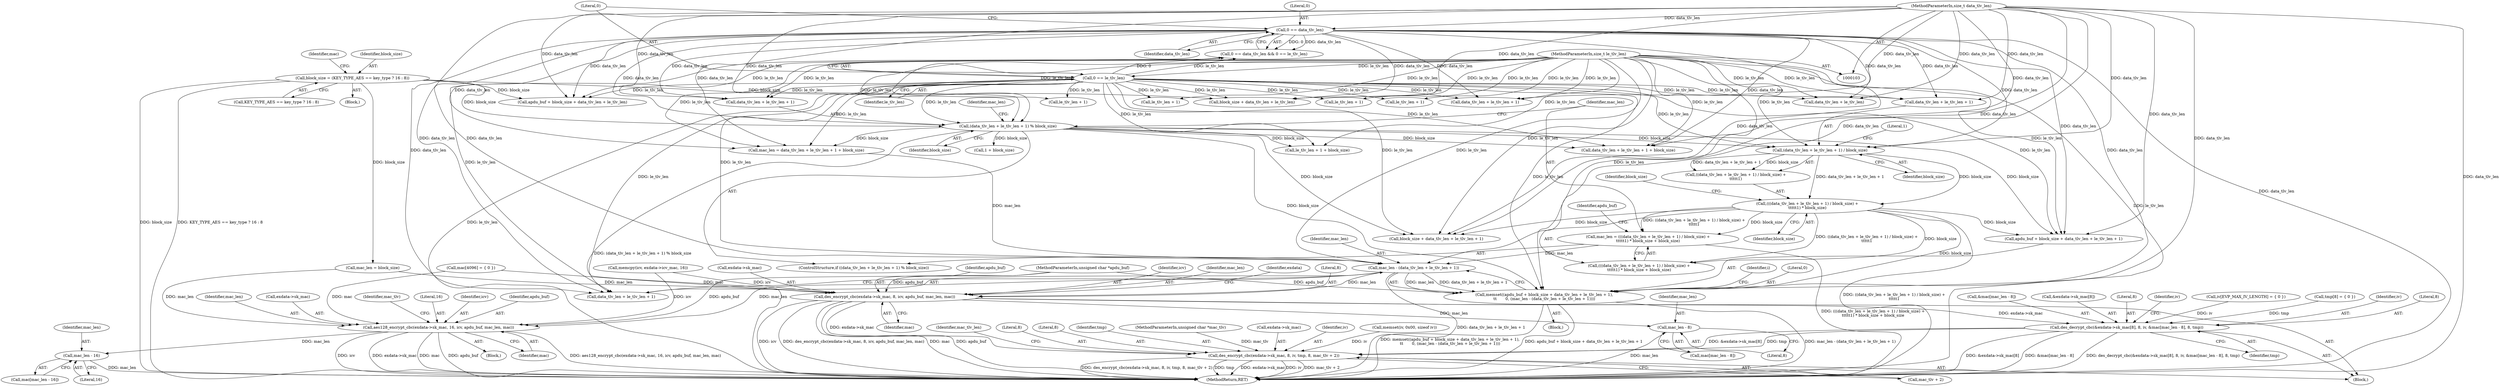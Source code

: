 digraph "0_OpenSC_8fe377e93b4b56060e5bbfb6f3142ceaeca744fa_6@integer" {
"1000187" [label="(Call,mac_len = (((data_tlv_len + le_tlv_len + 1) / block_size) +\n\t\t\t\t\t1) * block_size + block_size)"];
"1000190" [label="(Call,(((data_tlv_len + le_tlv_len + 1) / block_size) +\n\t\t\t\t\t1) * block_size)"];
"1000192" [label="(Call,(data_tlv_len + le_tlv_len + 1) / block_size)"];
"1000106" [label="(MethodParameterIn,size_t data_tlv_len)"];
"1000157" [label="(Call,0 == data_tlv_len)"];
"1000107" [label="(MethodParameterIn,size_t le_tlv_len)"];
"1000160" [label="(Call,0 == le_tlv_len)"];
"1000180" [label="(Call,(data_tlv_len + le_tlv_len + 1) % block_size)"];
"1000113" [label="(Call,block_size = (KEY_TYPE_AES == key_type ? 16 : 8))"];
"1000223" [label="(Call,mac_len - (data_tlv_len + le_tlv_len + 1))"];
"1000212" [label="(Call,memset((apdu_buf + block_size + data_tlv_len + le_tlv_len + 1),\n\t\t       0, (mac_len - (data_tlv_len + le_tlv_len + 1))))"];
"1000278" [label="(Call,aes128_encrypt_cbc(exdata->sk_mac, 16, icv, apdu_buf, mac_len, mac))"];
"1000294" [label="(Call,mac_len - 16)"];
"1000306" [label="(Call,des_encrypt_cbc(exdata->sk_mac, 8, icv, apdu_buf, mac_len, mac))"];
"1000315" [label="(Call,des_decrypt_cbc(&exdata->sk_mac[8], 8, iv, &mac[mac_len - 8], 8, tmp))"];
"1000337" [label="(Call,des_encrypt_cbc(exdata->sk_mac, 8, iv, tmp, 8, mac_tlv + 2))"];
"1000327" [label="(Call,mac_len - 8)"];
"1000292" [label="(Call,mac[mac_len - 16])"];
"1000315" [label="(Call,des_decrypt_cbc(&exdata->sk_mac[8], 8, iv, &mac[mac_len - 8], 8, tmp))"];
"1000311" [label="(Identifier,icv)"];
"1000314" [label="(Identifier,mac)"];
"1000186" [label="(Identifier,block_size)"];
"1000232" [label="(Identifier,i)"];
"1000212" [label="(Call,memset((apdu_buf + block_size + data_tlv_len + le_tlv_len + 1),\n\t\t       0, (mac_len - (data_tlv_len + le_tlv_len + 1))))"];
"1000301" [label="(Call,iv[EVP_MAX_IV_LENGTH] = { 0 })"];
"1000277" [label="(Block,)"];
"1000213" [label="(Call,apdu_buf + block_size + data_tlv_len + le_tlv_len + 1)"];
"1000219" [label="(Call,le_tlv_len + 1)"];
"1000156" [label="(Call,0 == data_tlv_len && 0 == le_tlv_len)"];
"1000217" [label="(Call,data_tlv_len + le_tlv_len + 1)"];
"1000344" [label="(Literal,8)"];
"1000162" [label="(Identifier,le_tlv_len)"];
"1000304" [label="(Call,tmp[8] = { 0 })"];
"1000195" [label="(Call,le_tlv_len + 1)"];
"1000115" [label="(Call,KEY_TYPE_AES == key_type ? 16 : 8)"];
"1000179" [label="(ControlStructure,if ((data_tlv_len + le_tlv_len + 1) % block_size))"];
"1000306" [label="(Call,des_encrypt_cbc(exdata->sk_mac, 8, icv, apdu_buf, mac_len, mac))"];
"1000114" [label="(Identifier,block_size)"];
"1000313" [label="(Identifier,mac_len)"];
"1000209" [label="(Call,1 + block_size)"];
"1000356" [label="(MethodReturn,RET)"];
"1000328" [label="(Identifier,mac_len)"];
"1000123" [label="(Identifier,mac)"];
"1000227" [label="(Call,le_tlv_len + 1)"];
"1000325" [label="(Call,mac[mac_len - 8])"];
"1000319" [label="(Identifier,exdata)"];
"1000331" [label="(Identifier,tmp)"];
"1000215" [label="(Call,block_size + data_tlv_len + le_tlv_len + 1)"];
"1000205" [label="(Call,data_tlv_len + le_tlv_len + 1 + block_size)"];
"1000171" [label="(Call,apdu_buf + block_size + data_tlv_len + le_tlv_len)"];
"1000323" [label="(Identifier,iv)"];
"1000189" [label="(Call,(((data_tlv_len + le_tlv_len + 1) / block_size) +\n\t\t\t\t\t1) * block_size + block_size)"];
"1000161" [label="(Literal,0)"];
"1000164" [label="(Call,mac_len = block_size)"];
"1000160" [label="(Call,0 == le_tlv_len)"];
"1000200" [label="(Identifier,block_size)"];
"1000341" [label="(Literal,8)"];
"1000168" [label="(Block,)"];
"1000192" [label="(Call,(data_tlv_len + le_tlv_len + 1) / block_size)"];
"1000343" [label="(Identifier,tmp)"];
"1000310" [label="(Literal,8)"];
"1000296" [label="(Literal,16)"];
"1000285" [label="(Identifier,mac_len)"];
"1000279" [label="(Call,exdata->sk_mac)"];
"1000175" [label="(Call,data_tlv_len + le_tlv_len)"];
"1000224" [label="(Identifier,mac_len)"];
"1000330" [label="(Literal,8)"];
"1000345" [label="(Call,mac_tlv + 2)"];
"1000122" [label="(Call,mac[4096] = { 0 })"];
"1000294" [label="(Call,mac_len - 16)"];
"1000222" [label="(Literal,0)"];
"1000157" [label="(Call,0 == data_tlv_len)"];
"1000111" [label="(Block,)"];
"1000204" [label="(Identifier,mac_len)"];
"1000190" [label="(Call,(((data_tlv_len + le_tlv_len + 1) / block_size) +\n\t\t\t\t\t1) * block_size)"];
"1000337" [label="(Call,des_encrypt_cbc(exdata->sk_mac, 8, iv, tmp, 8, mac_tlv + 2))"];
"1000108" [label="(MethodParameterIn,unsigned char *mac_tlv)"];
"1000289" [label="(Identifier,mac_tlv)"];
"1000299" [label="(Block,)"];
"1000183" [label="(Call,le_tlv_len + 1)"];
"1000107" [label="(MethodParameterIn,size_t le_tlv_len)"];
"1000106" [label="(MethodParameterIn,size_t data_tlv_len)"];
"1000282" [label="(Literal,16)"];
"1000329" [label="(Literal,8)"];
"1000338" [label="(Call,exdata->sk_mac)"];
"1000283" [label="(Identifier,icv)"];
"1000105" [label="(MethodParameterIn,unsigned char *apdu_buf)"];
"1000158" [label="(Literal,0)"];
"1000342" [label="(Identifier,iv)"];
"1000324" [label="(Call,&mac[mac_len - 8])"];
"1000278" [label="(Call,aes128_encrypt_cbc(exdata->sk_mac, 16, icv, apdu_buf, mac_len, mac))"];
"1000327" [label="(Call,mac_len - 8)"];
"1000188" [label="(Identifier,mac_len)"];
"1000307" [label="(Call,exdata->sk_mac)"];
"1000198" [label="(Identifier,block_size)"];
"1000316" [label="(Call,&exdata->sk_mac[8])"];
"1000267" [label="(Call,memcpy(icv, exdata->icv_mac, 16))"];
"1000191" [label="(Call,((data_tlv_len + le_tlv_len + 1) / block_size) +\n\t\t\t\t\t1)"];
"1000223" [label="(Call,mac_len - (data_tlv_len + le_tlv_len + 1))"];
"1000332" [label="(Call,memset(iv, 0x00, sizeof iv))"];
"1000180" [label="(Call,(data_tlv_len + le_tlv_len + 1) % block_size)"];
"1000284" [label="(Identifier,apdu_buf)"];
"1000225" [label="(Call,data_tlv_len + le_tlv_len + 1)"];
"1000295" [label="(Identifier,mac_len)"];
"1000286" [label="(Identifier,mac)"];
"1000113" [label="(Call,block_size = (KEY_TYPE_AES == key_type ? 16 : 8))"];
"1000214" [label="(Identifier,apdu_buf)"];
"1000203" [label="(Call,mac_len = data_tlv_len + le_tlv_len + 1 + block_size)"];
"1000312" [label="(Identifier,apdu_buf)"];
"1000207" [label="(Call,le_tlv_len + 1 + block_size)"];
"1000159" [label="(Identifier,data_tlv_len)"];
"1000187" [label="(Call,mac_len = (((data_tlv_len + le_tlv_len + 1) / block_size) +\n\t\t\t\t\t1) * block_size + block_size)"];
"1000322" [label="(Literal,8)"];
"1000350" [label="(Identifier,mac_tlv_len)"];
"1000201" [label="(Identifier,block_size)"];
"1000173" [label="(Call,block_size + data_tlv_len + le_tlv_len)"];
"1000333" [label="(Identifier,iv)"];
"1000199" [label="(Literal,1)"];
"1000193" [label="(Call,data_tlv_len + le_tlv_len + 1)"];
"1000181" [label="(Call,data_tlv_len + le_tlv_len + 1)"];
"1000187" -> "1000179"  [label="AST: "];
"1000187" -> "1000189"  [label="CFG: "];
"1000188" -> "1000187"  [label="AST: "];
"1000189" -> "1000187"  [label="AST: "];
"1000214" -> "1000187"  [label="CFG: "];
"1000187" -> "1000356"  [label="DDG: (((data_tlv_len + le_tlv_len + 1) / block_size) +\n\t\t\t\t\t1) * block_size + block_size"];
"1000190" -> "1000187"  [label="DDG: ((data_tlv_len + le_tlv_len + 1) / block_size) +\n\t\t\t\t\t1"];
"1000190" -> "1000187"  [label="DDG: block_size"];
"1000187" -> "1000223"  [label="DDG: mac_len"];
"1000190" -> "1000189"  [label="AST: "];
"1000190" -> "1000200"  [label="CFG: "];
"1000191" -> "1000190"  [label="AST: "];
"1000200" -> "1000190"  [label="AST: "];
"1000201" -> "1000190"  [label="CFG: "];
"1000190" -> "1000356"  [label="DDG: ((data_tlv_len + le_tlv_len + 1) / block_size) +\n\t\t\t\t\t1"];
"1000190" -> "1000189"  [label="DDG: ((data_tlv_len + le_tlv_len + 1) / block_size) +\n\t\t\t\t\t1"];
"1000190" -> "1000189"  [label="DDG: block_size"];
"1000192" -> "1000190"  [label="DDG: data_tlv_len + le_tlv_len + 1"];
"1000192" -> "1000190"  [label="DDG: block_size"];
"1000190" -> "1000212"  [label="DDG: block_size"];
"1000190" -> "1000213"  [label="DDG: block_size"];
"1000190" -> "1000215"  [label="DDG: block_size"];
"1000192" -> "1000191"  [label="AST: "];
"1000192" -> "1000198"  [label="CFG: "];
"1000193" -> "1000192"  [label="AST: "];
"1000198" -> "1000192"  [label="AST: "];
"1000199" -> "1000192"  [label="CFG: "];
"1000192" -> "1000191"  [label="DDG: data_tlv_len + le_tlv_len + 1"];
"1000192" -> "1000191"  [label="DDG: block_size"];
"1000106" -> "1000192"  [label="DDG: data_tlv_len"];
"1000157" -> "1000192"  [label="DDG: data_tlv_len"];
"1000107" -> "1000192"  [label="DDG: le_tlv_len"];
"1000160" -> "1000192"  [label="DDG: le_tlv_len"];
"1000180" -> "1000192"  [label="DDG: block_size"];
"1000106" -> "1000103"  [label="AST: "];
"1000106" -> "1000356"  [label="DDG: data_tlv_len"];
"1000106" -> "1000157"  [label="DDG: data_tlv_len"];
"1000106" -> "1000171"  [label="DDG: data_tlv_len"];
"1000106" -> "1000173"  [label="DDG: data_tlv_len"];
"1000106" -> "1000175"  [label="DDG: data_tlv_len"];
"1000106" -> "1000180"  [label="DDG: data_tlv_len"];
"1000106" -> "1000181"  [label="DDG: data_tlv_len"];
"1000106" -> "1000193"  [label="DDG: data_tlv_len"];
"1000106" -> "1000203"  [label="DDG: data_tlv_len"];
"1000106" -> "1000205"  [label="DDG: data_tlv_len"];
"1000106" -> "1000212"  [label="DDG: data_tlv_len"];
"1000106" -> "1000213"  [label="DDG: data_tlv_len"];
"1000106" -> "1000215"  [label="DDG: data_tlv_len"];
"1000106" -> "1000217"  [label="DDG: data_tlv_len"];
"1000106" -> "1000223"  [label="DDG: data_tlv_len"];
"1000106" -> "1000225"  [label="DDG: data_tlv_len"];
"1000157" -> "1000156"  [label="AST: "];
"1000157" -> "1000159"  [label="CFG: "];
"1000158" -> "1000157"  [label="AST: "];
"1000159" -> "1000157"  [label="AST: "];
"1000161" -> "1000157"  [label="CFG: "];
"1000156" -> "1000157"  [label="CFG: "];
"1000157" -> "1000356"  [label="DDG: data_tlv_len"];
"1000157" -> "1000156"  [label="DDG: 0"];
"1000157" -> "1000156"  [label="DDG: data_tlv_len"];
"1000157" -> "1000171"  [label="DDG: data_tlv_len"];
"1000157" -> "1000173"  [label="DDG: data_tlv_len"];
"1000157" -> "1000175"  [label="DDG: data_tlv_len"];
"1000157" -> "1000180"  [label="DDG: data_tlv_len"];
"1000157" -> "1000181"  [label="DDG: data_tlv_len"];
"1000157" -> "1000193"  [label="DDG: data_tlv_len"];
"1000157" -> "1000203"  [label="DDG: data_tlv_len"];
"1000157" -> "1000205"  [label="DDG: data_tlv_len"];
"1000157" -> "1000212"  [label="DDG: data_tlv_len"];
"1000157" -> "1000213"  [label="DDG: data_tlv_len"];
"1000157" -> "1000215"  [label="DDG: data_tlv_len"];
"1000157" -> "1000217"  [label="DDG: data_tlv_len"];
"1000157" -> "1000223"  [label="DDG: data_tlv_len"];
"1000157" -> "1000225"  [label="DDG: data_tlv_len"];
"1000107" -> "1000103"  [label="AST: "];
"1000107" -> "1000356"  [label="DDG: le_tlv_len"];
"1000107" -> "1000160"  [label="DDG: le_tlv_len"];
"1000107" -> "1000171"  [label="DDG: le_tlv_len"];
"1000107" -> "1000173"  [label="DDG: le_tlv_len"];
"1000107" -> "1000175"  [label="DDG: le_tlv_len"];
"1000107" -> "1000180"  [label="DDG: le_tlv_len"];
"1000107" -> "1000181"  [label="DDG: le_tlv_len"];
"1000107" -> "1000183"  [label="DDG: le_tlv_len"];
"1000107" -> "1000193"  [label="DDG: le_tlv_len"];
"1000107" -> "1000195"  [label="DDG: le_tlv_len"];
"1000107" -> "1000203"  [label="DDG: le_tlv_len"];
"1000107" -> "1000205"  [label="DDG: le_tlv_len"];
"1000107" -> "1000207"  [label="DDG: le_tlv_len"];
"1000107" -> "1000212"  [label="DDG: le_tlv_len"];
"1000107" -> "1000213"  [label="DDG: le_tlv_len"];
"1000107" -> "1000215"  [label="DDG: le_tlv_len"];
"1000107" -> "1000217"  [label="DDG: le_tlv_len"];
"1000107" -> "1000219"  [label="DDG: le_tlv_len"];
"1000107" -> "1000223"  [label="DDG: le_tlv_len"];
"1000107" -> "1000225"  [label="DDG: le_tlv_len"];
"1000107" -> "1000227"  [label="DDG: le_tlv_len"];
"1000160" -> "1000156"  [label="AST: "];
"1000160" -> "1000162"  [label="CFG: "];
"1000161" -> "1000160"  [label="AST: "];
"1000162" -> "1000160"  [label="AST: "];
"1000156" -> "1000160"  [label="CFG: "];
"1000160" -> "1000356"  [label="DDG: le_tlv_len"];
"1000160" -> "1000156"  [label="DDG: 0"];
"1000160" -> "1000156"  [label="DDG: le_tlv_len"];
"1000160" -> "1000171"  [label="DDG: le_tlv_len"];
"1000160" -> "1000173"  [label="DDG: le_tlv_len"];
"1000160" -> "1000175"  [label="DDG: le_tlv_len"];
"1000160" -> "1000180"  [label="DDG: le_tlv_len"];
"1000160" -> "1000181"  [label="DDG: le_tlv_len"];
"1000160" -> "1000183"  [label="DDG: le_tlv_len"];
"1000160" -> "1000193"  [label="DDG: le_tlv_len"];
"1000160" -> "1000195"  [label="DDG: le_tlv_len"];
"1000160" -> "1000203"  [label="DDG: le_tlv_len"];
"1000160" -> "1000205"  [label="DDG: le_tlv_len"];
"1000160" -> "1000207"  [label="DDG: le_tlv_len"];
"1000160" -> "1000212"  [label="DDG: le_tlv_len"];
"1000160" -> "1000213"  [label="DDG: le_tlv_len"];
"1000160" -> "1000215"  [label="DDG: le_tlv_len"];
"1000160" -> "1000217"  [label="DDG: le_tlv_len"];
"1000160" -> "1000219"  [label="DDG: le_tlv_len"];
"1000160" -> "1000223"  [label="DDG: le_tlv_len"];
"1000160" -> "1000225"  [label="DDG: le_tlv_len"];
"1000160" -> "1000227"  [label="DDG: le_tlv_len"];
"1000180" -> "1000179"  [label="AST: "];
"1000180" -> "1000186"  [label="CFG: "];
"1000181" -> "1000180"  [label="AST: "];
"1000186" -> "1000180"  [label="AST: "];
"1000188" -> "1000180"  [label="CFG: "];
"1000204" -> "1000180"  [label="CFG: "];
"1000180" -> "1000356"  [label="DDG: (data_tlv_len + le_tlv_len + 1) % block_size"];
"1000113" -> "1000180"  [label="DDG: block_size"];
"1000180" -> "1000203"  [label="DDG: block_size"];
"1000180" -> "1000205"  [label="DDG: block_size"];
"1000180" -> "1000207"  [label="DDG: block_size"];
"1000180" -> "1000209"  [label="DDG: block_size"];
"1000180" -> "1000212"  [label="DDG: block_size"];
"1000180" -> "1000213"  [label="DDG: block_size"];
"1000180" -> "1000215"  [label="DDG: block_size"];
"1000113" -> "1000111"  [label="AST: "];
"1000113" -> "1000115"  [label="CFG: "];
"1000114" -> "1000113"  [label="AST: "];
"1000115" -> "1000113"  [label="AST: "];
"1000123" -> "1000113"  [label="CFG: "];
"1000113" -> "1000356"  [label="DDG: block_size"];
"1000113" -> "1000356"  [label="DDG: KEY_TYPE_AES == key_type ? 16 : 8"];
"1000113" -> "1000164"  [label="DDG: block_size"];
"1000113" -> "1000171"  [label="DDG: block_size"];
"1000113" -> "1000173"  [label="DDG: block_size"];
"1000223" -> "1000212"  [label="AST: "];
"1000223" -> "1000225"  [label="CFG: "];
"1000224" -> "1000223"  [label="AST: "];
"1000225" -> "1000223"  [label="AST: "];
"1000212" -> "1000223"  [label="CFG: "];
"1000223" -> "1000356"  [label="DDG: data_tlv_len + le_tlv_len + 1"];
"1000223" -> "1000212"  [label="DDG: mac_len"];
"1000223" -> "1000212"  [label="DDG: data_tlv_len + le_tlv_len + 1"];
"1000203" -> "1000223"  [label="DDG: mac_len"];
"1000223" -> "1000278"  [label="DDG: mac_len"];
"1000223" -> "1000306"  [label="DDG: mac_len"];
"1000212" -> "1000168"  [label="AST: "];
"1000213" -> "1000212"  [label="AST: "];
"1000222" -> "1000212"  [label="AST: "];
"1000232" -> "1000212"  [label="CFG: "];
"1000212" -> "1000356"  [label="DDG: mac_len - (data_tlv_len + le_tlv_len + 1)"];
"1000212" -> "1000356"  [label="DDG: memset((apdu_buf + block_size + data_tlv_len + le_tlv_len + 1),\n\t\t       0, (mac_len - (data_tlv_len + le_tlv_len + 1)))"];
"1000212" -> "1000356"  [label="DDG: apdu_buf + block_size + data_tlv_len + le_tlv_len + 1"];
"1000105" -> "1000212"  [label="DDG: apdu_buf"];
"1000278" -> "1000277"  [label="AST: "];
"1000278" -> "1000286"  [label="CFG: "];
"1000279" -> "1000278"  [label="AST: "];
"1000282" -> "1000278"  [label="AST: "];
"1000283" -> "1000278"  [label="AST: "];
"1000284" -> "1000278"  [label="AST: "];
"1000285" -> "1000278"  [label="AST: "];
"1000286" -> "1000278"  [label="AST: "];
"1000289" -> "1000278"  [label="CFG: "];
"1000278" -> "1000356"  [label="DDG: mac"];
"1000278" -> "1000356"  [label="DDG: apdu_buf"];
"1000278" -> "1000356"  [label="DDG: aes128_encrypt_cbc(exdata->sk_mac, 16, icv, apdu_buf, mac_len, mac)"];
"1000278" -> "1000356"  [label="DDG: icv"];
"1000278" -> "1000356"  [label="DDG: exdata->sk_mac"];
"1000267" -> "1000278"  [label="DDG: icv"];
"1000105" -> "1000278"  [label="DDG: apdu_buf"];
"1000164" -> "1000278"  [label="DDG: mac_len"];
"1000122" -> "1000278"  [label="DDG: mac"];
"1000278" -> "1000294"  [label="DDG: mac_len"];
"1000294" -> "1000292"  [label="AST: "];
"1000294" -> "1000296"  [label="CFG: "];
"1000295" -> "1000294"  [label="AST: "];
"1000296" -> "1000294"  [label="AST: "];
"1000292" -> "1000294"  [label="CFG: "];
"1000294" -> "1000356"  [label="DDG: mac_len"];
"1000306" -> "1000299"  [label="AST: "];
"1000306" -> "1000314"  [label="CFG: "];
"1000307" -> "1000306"  [label="AST: "];
"1000310" -> "1000306"  [label="AST: "];
"1000311" -> "1000306"  [label="AST: "];
"1000312" -> "1000306"  [label="AST: "];
"1000313" -> "1000306"  [label="AST: "];
"1000314" -> "1000306"  [label="AST: "];
"1000319" -> "1000306"  [label="CFG: "];
"1000306" -> "1000356"  [label="DDG: apdu_buf"];
"1000306" -> "1000356"  [label="DDG: icv"];
"1000306" -> "1000356"  [label="DDG: des_encrypt_cbc(exdata->sk_mac, 8, icv, apdu_buf, mac_len, mac)"];
"1000306" -> "1000356"  [label="DDG: mac"];
"1000267" -> "1000306"  [label="DDG: icv"];
"1000105" -> "1000306"  [label="DDG: apdu_buf"];
"1000164" -> "1000306"  [label="DDG: mac_len"];
"1000122" -> "1000306"  [label="DDG: mac"];
"1000306" -> "1000315"  [label="DDG: exdata->sk_mac"];
"1000306" -> "1000327"  [label="DDG: mac_len"];
"1000306" -> "1000337"  [label="DDG: exdata->sk_mac"];
"1000315" -> "1000299"  [label="AST: "];
"1000315" -> "1000331"  [label="CFG: "];
"1000316" -> "1000315"  [label="AST: "];
"1000322" -> "1000315"  [label="AST: "];
"1000323" -> "1000315"  [label="AST: "];
"1000324" -> "1000315"  [label="AST: "];
"1000330" -> "1000315"  [label="AST: "];
"1000331" -> "1000315"  [label="AST: "];
"1000333" -> "1000315"  [label="CFG: "];
"1000315" -> "1000356"  [label="DDG: des_decrypt_cbc(&exdata->sk_mac[8], 8, iv, &mac[mac_len - 8], 8, tmp)"];
"1000315" -> "1000356"  [label="DDG: &exdata->sk_mac[8]"];
"1000315" -> "1000356"  [label="DDG: &mac[mac_len - 8]"];
"1000301" -> "1000315"  [label="DDG: iv"];
"1000304" -> "1000315"  [label="DDG: tmp"];
"1000315" -> "1000337"  [label="DDG: &exdata->sk_mac[8]"];
"1000315" -> "1000337"  [label="DDG: tmp"];
"1000337" -> "1000299"  [label="AST: "];
"1000337" -> "1000345"  [label="CFG: "];
"1000338" -> "1000337"  [label="AST: "];
"1000341" -> "1000337"  [label="AST: "];
"1000342" -> "1000337"  [label="AST: "];
"1000343" -> "1000337"  [label="AST: "];
"1000344" -> "1000337"  [label="AST: "];
"1000345" -> "1000337"  [label="AST: "];
"1000350" -> "1000337"  [label="CFG: "];
"1000337" -> "1000356"  [label="DDG: tmp"];
"1000337" -> "1000356"  [label="DDG: exdata->sk_mac"];
"1000337" -> "1000356"  [label="DDG: iv"];
"1000337" -> "1000356"  [label="DDG: mac_tlv + 2"];
"1000337" -> "1000356"  [label="DDG: des_encrypt_cbc(exdata->sk_mac, 8, iv, tmp, 8, mac_tlv + 2)"];
"1000332" -> "1000337"  [label="DDG: iv"];
"1000108" -> "1000337"  [label="DDG: mac_tlv"];
"1000327" -> "1000325"  [label="AST: "];
"1000327" -> "1000329"  [label="CFG: "];
"1000328" -> "1000327"  [label="AST: "];
"1000329" -> "1000327"  [label="AST: "];
"1000325" -> "1000327"  [label="CFG: "];
"1000327" -> "1000356"  [label="DDG: mac_len"];
}
